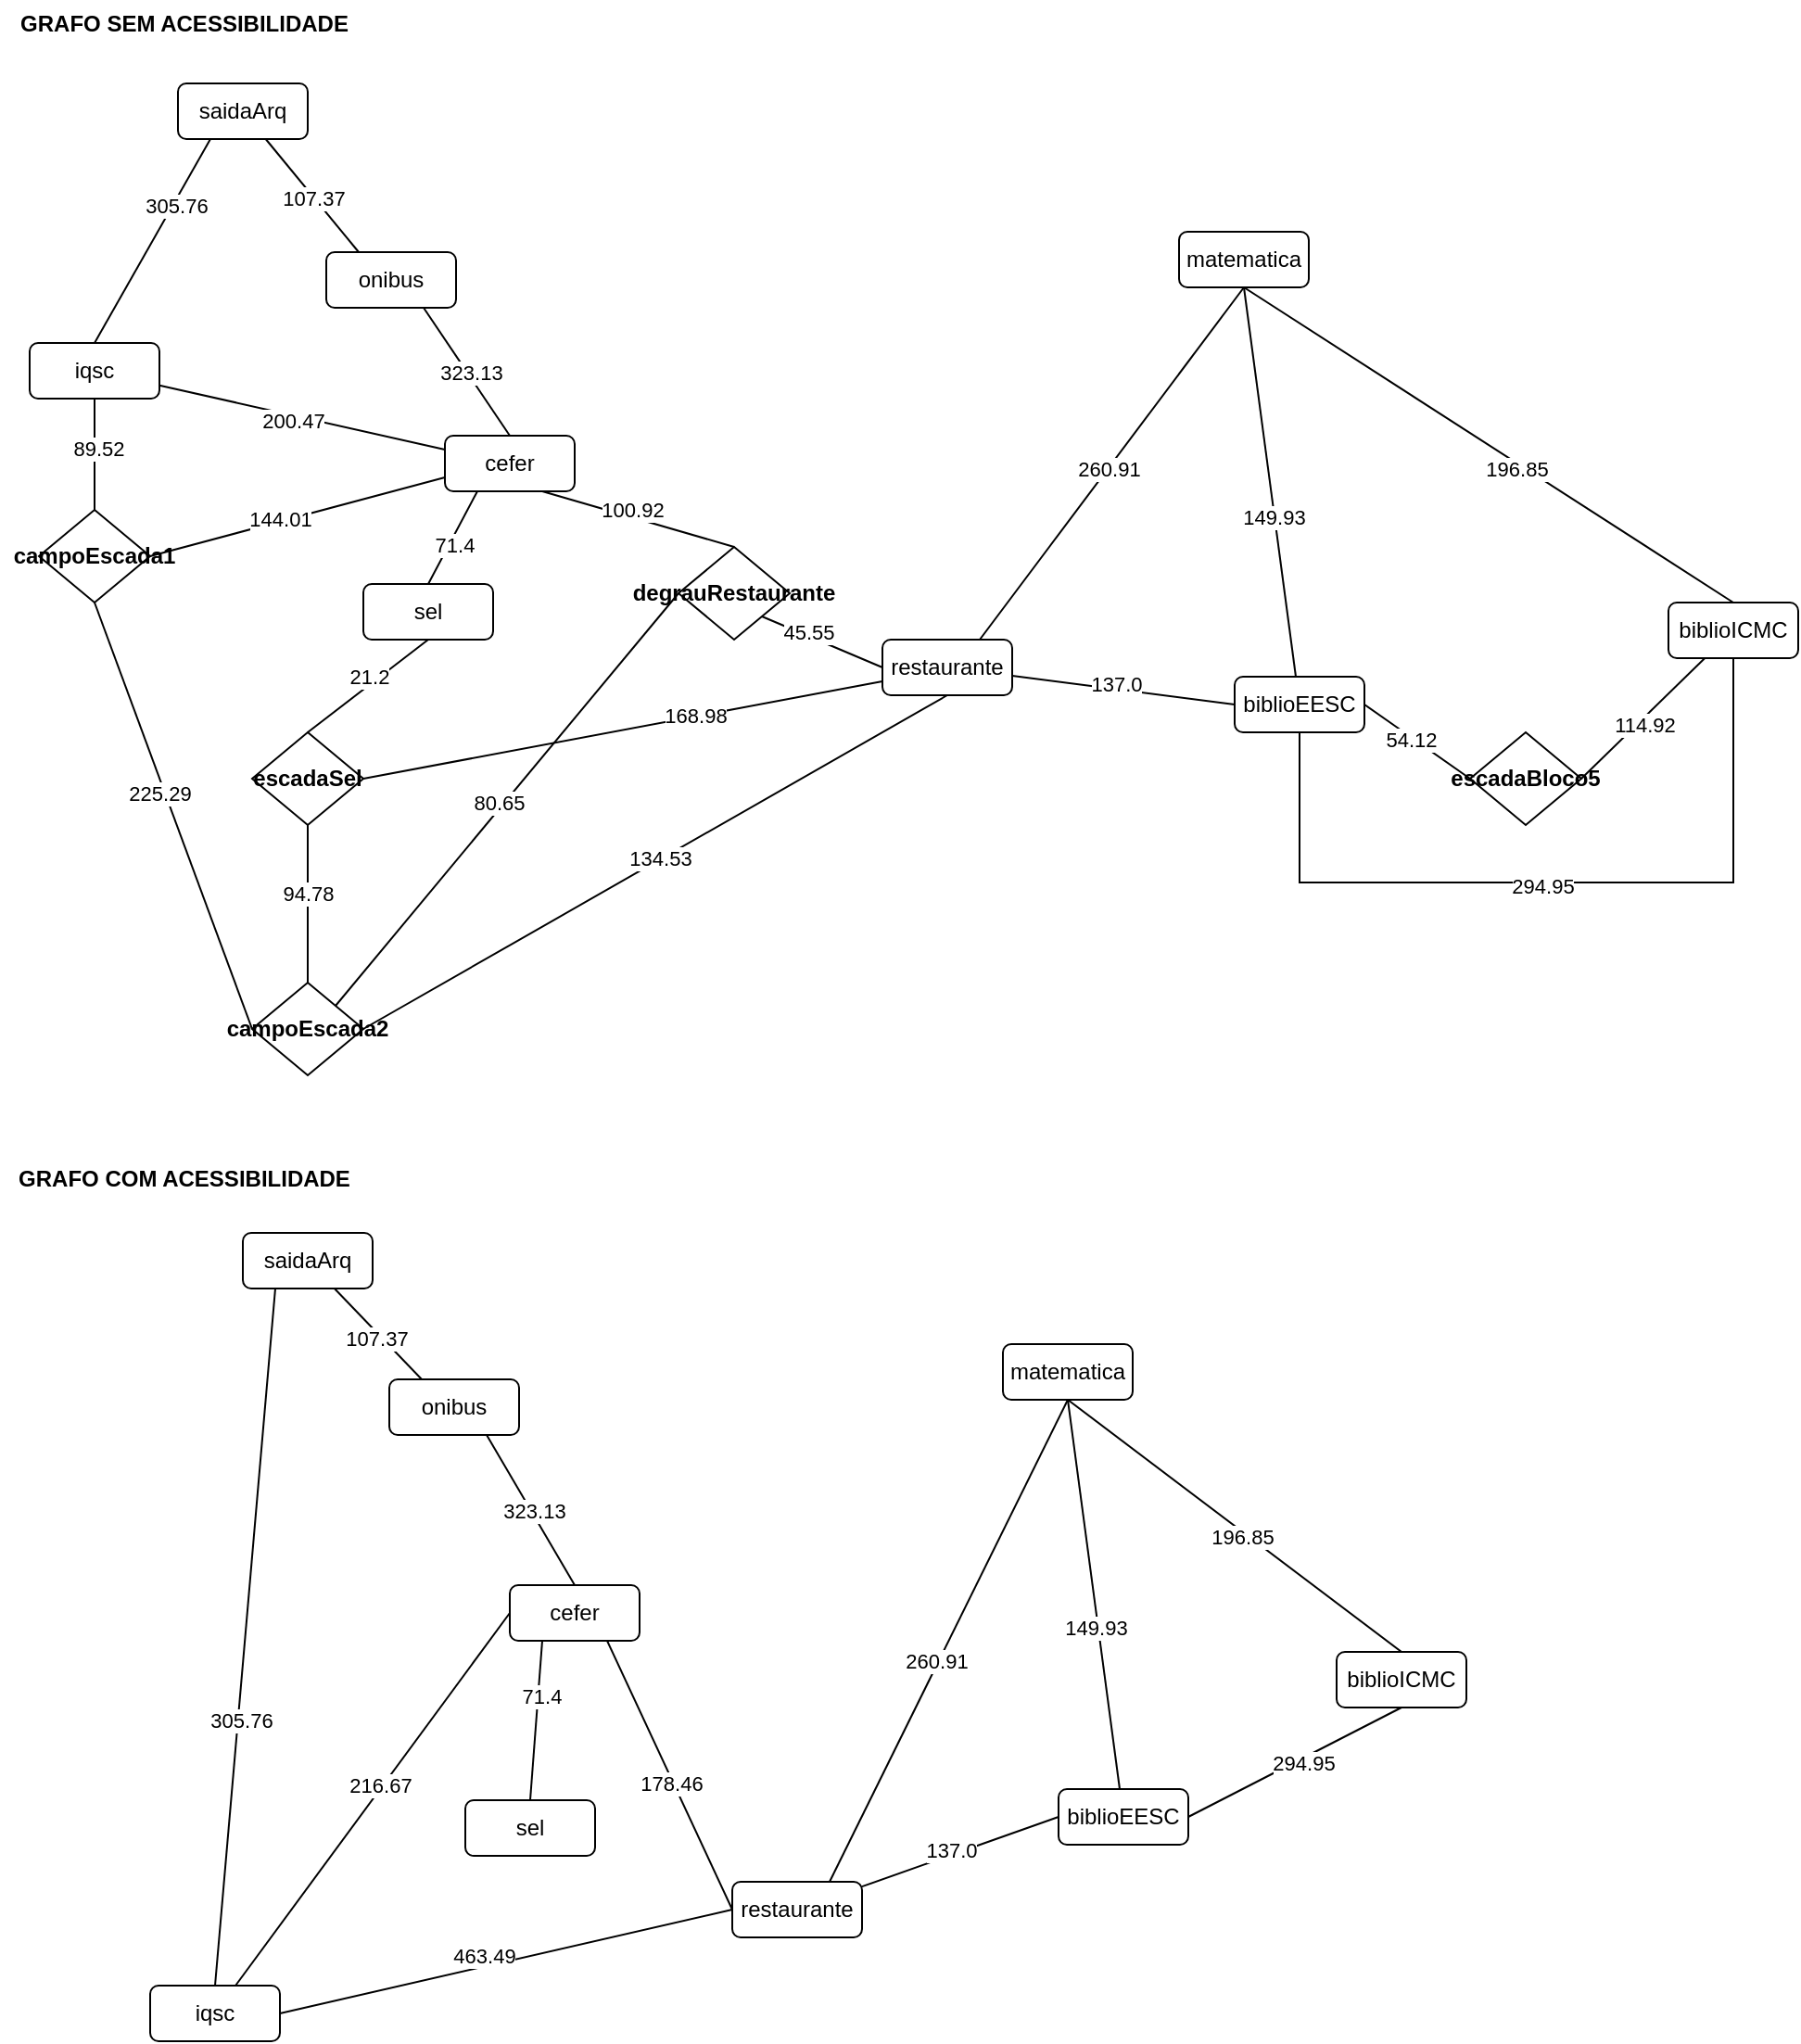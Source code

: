 <mxfile version="24.2.8" type="device">
  <diagram name="Página-1" id="zhBQ2vT0E0Bw0QXHDB5k">
    <mxGraphModel dx="880" dy="372" grid="0" gridSize="10" guides="1" tooltips="1" connect="1" arrows="1" fold="1" page="0" pageScale="1" pageWidth="827" pageHeight="1169" math="0" shadow="0">
      <root>
        <mxCell id="0" />
        <mxCell id="1" parent="0" />
        <mxCell id="oksww-_7QPB1_juGbVkQ-5" style="rounded=0;orthogonalLoop=1;jettySize=auto;html=1;entryX=0.25;entryY=0;entryDx=0;entryDy=0;endArrow=none;endFill=0;" parent="1" source="oksww-_7QPB1_juGbVkQ-2" target="oksww-_7QPB1_juGbVkQ-3" edge="1">
          <mxGeometry relative="1" as="geometry" />
        </mxCell>
        <mxCell id="oksww-_7QPB1_juGbVkQ-89" value="107.37" style="edgeLabel;html=1;align=center;verticalAlign=middle;resizable=0;points=[];" parent="oksww-_7QPB1_juGbVkQ-5" vertex="1" connectable="0">
          <mxGeometry x="0.024" relative="1" as="geometry">
            <mxPoint as="offset" />
          </mxGeometry>
        </mxCell>
        <mxCell id="oksww-_7QPB1_juGbVkQ-10" style="rounded=0;orthogonalLoop=1;jettySize=auto;html=1;exitX=0.25;exitY=1;exitDx=0;exitDy=0;entryX=0.5;entryY=0;entryDx=0;entryDy=0;endArrow=none;endFill=0;" parent="1" source="oksww-_7QPB1_juGbVkQ-2" target="oksww-_7QPB1_juGbVkQ-9" edge="1">
          <mxGeometry relative="1" as="geometry" />
        </mxCell>
        <mxCell id="oksww-_7QPB1_juGbVkQ-88" value="305.76" style="edgeLabel;html=1;align=center;verticalAlign=middle;resizable=0;points=[];" parent="oksww-_7QPB1_juGbVkQ-10" vertex="1" connectable="0">
          <mxGeometry x="-0.357" y="1" relative="1" as="geometry">
            <mxPoint as="offset" />
          </mxGeometry>
        </mxCell>
        <mxCell id="oksww-_7QPB1_juGbVkQ-2" value="saidaArq" style="rounded=1;whiteSpace=wrap;html=1;" parent="1" vertex="1">
          <mxGeometry x="130" y="49" width="70" height="30" as="geometry" />
        </mxCell>
        <mxCell id="oksww-_7QPB1_juGbVkQ-7" style="rounded=0;orthogonalLoop=1;jettySize=auto;html=1;exitX=0.75;exitY=1;exitDx=0;exitDy=0;entryX=0.5;entryY=0;entryDx=0;entryDy=0;endArrow=none;endFill=0;" parent="1" source="oksww-_7QPB1_juGbVkQ-3" target="oksww-_7QPB1_juGbVkQ-6" edge="1">
          <mxGeometry relative="1" as="geometry" />
        </mxCell>
        <mxCell id="oksww-_7QPB1_juGbVkQ-91" value="323.13" style="edgeLabel;html=1;align=center;verticalAlign=middle;resizable=0;points=[];" parent="oksww-_7QPB1_juGbVkQ-7" vertex="1" connectable="0">
          <mxGeometry x="0.033" y="2" relative="1" as="geometry">
            <mxPoint as="offset" />
          </mxGeometry>
        </mxCell>
        <mxCell id="oksww-_7QPB1_juGbVkQ-3" value="onibus" style="rounded=1;whiteSpace=wrap;html=1;" parent="1" vertex="1">
          <mxGeometry x="210" y="140" width="70" height="30" as="geometry" />
        </mxCell>
        <mxCell id="oksww-_7QPB1_juGbVkQ-6" value="cefer" style="rounded=1;whiteSpace=wrap;html=1;" parent="1" vertex="1">
          <mxGeometry x="274" y="239" width="70" height="30" as="geometry" />
        </mxCell>
        <mxCell id="oksww-_7QPB1_juGbVkQ-16" style="rounded=0;orthogonalLoop=1;jettySize=auto;html=1;exitX=0.5;exitY=1;exitDx=0;exitDy=0;entryX=0.5;entryY=0;entryDx=0;entryDy=0;endArrow=none;endFill=0;" parent="1" source="oksww-_7QPB1_juGbVkQ-9" target="oksww-_7QPB1_juGbVkQ-15" edge="1">
          <mxGeometry relative="1" as="geometry" />
        </mxCell>
        <mxCell id="vwch2zvILR5vdQ5iCqcV-2" value="89.52" style="edgeLabel;html=1;align=center;verticalAlign=middle;resizable=0;points=[];" vertex="1" connectable="0" parent="oksww-_7QPB1_juGbVkQ-16">
          <mxGeometry x="-0.114" y="2" relative="1" as="geometry">
            <mxPoint as="offset" />
          </mxGeometry>
        </mxCell>
        <mxCell id="oksww-_7QPB1_juGbVkQ-9" value="iqsc" style="rounded=1;whiteSpace=wrap;html=1;" parent="1" vertex="1">
          <mxGeometry x="50" y="189" width="70" height="30" as="geometry" />
        </mxCell>
        <mxCell id="oksww-_7QPB1_juGbVkQ-12" value="" style="endArrow=none;html=1;rounded=0;entryX=0;entryY=0.25;entryDx=0;entryDy=0;" parent="1" source="oksww-_7QPB1_juGbVkQ-9" target="oksww-_7QPB1_juGbVkQ-6" edge="1">
          <mxGeometry width="50" height="50" relative="1" as="geometry">
            <mxPoint x="120" y="254" as="sourcePoint" />
            <mxPoint x="190.711" y="204" as="targetPoint" />
          </mxGeometry>
        </mxCell>
        <mxCell id="oksww-_7QPB1_juGbVkQ-92" value="200.47" style="edgeLabel;html=1;align=center;verticalAlign=middle;resizable=0;points=[];" parent="oksww-_7QPB1_juGbVkQ-12" vertex="1" connectable="0">
          <mxGeometry x="-0.054" y="-3" relative="1" as="geometry">
            <mxPoint as="offset" />
          </mxGeometry>
        </mxCell>
        <mxCell id="oksww-_7QPB1_juGbVkQ-17" style="rounded=0;orthogonalLoop=1;jettySize=auto;html=1;exitX=1;exitY=0.5;exitDx=0;exitDy=0;entryX=0;entryY=0.75;entryDx=0;entryDy=0;endArrow=none;endFill=0;" parent="1" source="oksww-_7QPB1_juGbVkQ-15" target="oksww-_7QPB1_juGbVkQ-6" edge="1">
          <mxGeometry relative="1" as="geometry" />
        </mxCell>
        <mxCell id="oksww-_7QPB1_juGbVkQ-93" value="144.01" style="edgeLabel;html=1;align=center;verticalAlign=middle;resizable=0;points=[];" parent="oksww-_7QPB1_juGbVkQ-17" vertex="1" connectable="0">
          <mxGeometry x="-0.121" y="2" relative="1" as="geometry">
            <mxPoint as="offset" />
          </mxGeometry>
        </mxCell>
        <mxCell id="oksww-_7QPB1_juGbVkQ-15" value="&lt;b style=&quot;&quot;&gt;campoEscada1&lt;/b&gt;" style="rhombus;html=1;whiteSpace=wrap;" parent="1" vertex="1">
          <mxGeometry x="55" y="279" width="60" height="50" as="geometry" />
        </mxCell>
        <mxCell id="oksww-_7QPB1_juGbVkQ-19" style="rounded=0;orthogonalLoop=1;jettySize=auto;html=1;exitX=0.5;exitY=0;exitDx=0;exitDy=0;entryX=0.75;entryY=1;entryDx=0;entryDy=0;endArrow=none;endFill=0;" parent="1" source="oksww-_7QPB1_juGbVkQ-18" target="oksww-_7QPB1_juGbVkQ-6" edge="1">
          <mxGeometry relative="1" as="geometry" />
        </mxCell>
        <mxCell id="oksww-_7QPB1_juGbVkQ-116" value="100.92" style="edgeLabel;html=1;align=center;verticalAlign=middle;resizable=0;points=[];" parent="oksww-_7QPB1_juGbVkQ-19" vertex="1" connectable="0">
          <mxGeometry x="0.085" y="-4" relative="1" as="geometry">
            <mxPoint as="offset" />
          </mxGeometry>
        </mxCell>
        <mxCell id="oksww-_7QPB1_juGbVkQ-31" style="rounded=0;orthogonalLoop=1;jettySize=auto;html=1;exitX=1;exitY=1;exitDx=0;exitDy=0;entryX=0;entryY=0.5;entryDx=0;entryDy=0;endArrow=none;endFill=0;" parent="1" source="oksww-_7QPB1_juGbVkQ-18" target="oksww-_7QPB1_juGbVkQ-30" edge="1">
          <mxGeometry relative="1" as="geometry" />
        </mxCell>
        <mxCell id="oksww-_7QPB1_juGbVkQ-99" value="45.55" style="edgeLabel;html=1;align=center;verticalAlign=middle;resizable=0;points=[];" parent="oksww-_7QPB1_juGbVkQ-31" vertex="1" connectable="0">
          <mxGeometry x="-0.26" y="2" relative="1" as="geometry">
            <mxPoint as="offset" />
          </mxGeometry>
        </mxCell>
        <mxCell id="oksww-_7QPB1_juGbVkQ-18" value="&lt;b style=&quot;&quot;&gt;degrauRestaurante&lt;/b&gt;" style="rhombus;html=1;whiteSpace=wrap;" parent="1" vertex="1">
          <mxGeometry x="400" y="299" width="60" height="50" as="geometry" />
        </mxCell>
        <mxCell id="oksww-_7QPB1_juGbVkQ-26" style="rounded=0;orthogonalLoop=1;jettySize=auto;html=1;exitX=0;exitY=0.5;exitDx=0;exitDy=0;entryX=0.5;entryY=1;entryDx=0;entryDy=0;endArrow=none;endFill=0;" parent="1" source="oksww-_7QPB1_juGbVkQ-21" target="oksww-_7QPB1_juGbVkQ-15" edge="1">
          <mxGeometry relative="1" as="geometry" />
        </mxCell>
        <mxCell id="oksww-_7QPB1_juGbVkQ-95" value="225.29" style="edgeLabel;html=1;align=center;verticalAlign=middle;resizable=0;points=[];" parent="oksww-_7QPB1_juGbVkQ-26" vertex="1" connectable="0">
          <mxGeometry x="0.119" y="3" relative="1" as="geometry">
            <mxPoint as="offset" />
          </mxGeometry>
        </mxCell>
        <mxCell id="oksww-_7QPB1_juGbVkQ-27" style="rounded=0;orthogonalLoop=1;jettySize=auto;html=1;exitX=0.5;exitY=0;exitDx=0;exitDy=0;entryX=0.5;entryY=1;entryDx=0;entryDy=0;endArrow=none;endFill=0;" parent="1" source="oksww-_7QPB1_juGbVkQ-21" target="oksww-_7QPB1_juGbVkQ-24" edge="1">
          <mxGeometry relative="1" as="geometry" />
        </mxCell>
        <mxCell id="oksww-_7QPB1_juGbVkQ-125" value="94.78" style="edgeLabel;html=1;align=center;verticalAlign=middle;resizable=0;points=[];" parent="oksww-_7QPB1_juGbVkQ-27" vertex="1" connectable="0">
          <mxGeometry x="0.4" y="2" relative="1" as="geometry">
            <mxPoint x="2" y="11" as="offset" />
          </mxGeometry>
        </mxCell>
        <mxCell id="oksww-_7QPB1_juGbVkQ-28" style="rounded=0;orthogonalLoop=1;jettySize=auto;html=1;exitX=1;exitY=0;exitDx=0;exitDy=0;entryX=0;entryY=0.5;entryDx=0;entryDy=0;endArrow=none;endFill=0;" parent="1" source="oksww-_7QPB1_juGbVkQ-21" target="oksww-_7QPB1_juGbVkQ-18" edge="1">
          <mxGeometry relative="1" as="geometry" />
        </mxCell>
        <mxCell id="oksww-_7QPB1_juGbVkQ-97" value="80.65" style="edgeLabel;html=1;align=center;verticalAlign=middle;resizable=0;points=[];" parent="oksww-_7QPB1_juGbVkQ-28" vertex="1" connectable="0">
          <mxGeometry x="-0.028" y="3" relative="1" as="geometry">
            <mxPoint as="offset" />
          </mxGeometry>
        </mxCell>
        <mxCell id="oksww-_7QPB1_juGbVkQ-21" value="&lt;b style=&quot;&quot;&gt;campoEscada2&lt;/b&gt;" style="rhombus;html=1;whiteSpace=wrap;" parent="1" vertex="1">
          <mxGeometry x="170" y="534" width="60" height="50" as="geometry" />
        </mxCell>
        <mxCell id="oksww-_7QPB1_juGbVkQ-23" style="rounded=0;orthogonalLoop=1;jettySize=auto;html=1;exitX=0.5;exitY=0;exitDx=0;exitDy=0;entryX=0.25;entryY=1;entryDx=0;entryDy=0;endArrow=none;endFill=0;" parent="1" source="oksww-_7QPB1_juGbVkQ-22" target="oksww-_7QPB1_juGbVkQ-6" edge="1">
          <mxGeometry relative="1" as="geometry" />
        </mxCell>
        <mxCell id="oksww-_7QPB1_juGbVkQ-94" value="71.4" style="edgeLabel;html=1;align=center;verticalAlign=middle;resizable=0;points=[];" parent="oksww-_7QPB1_juGbVkQ-23" vertex="1" connectable="0">
          <mxGeometry x="-0.116" y="-2" relative="1" as="geometry">
            <mxPoint as="offset" />
          </mxGeometry>
        </mxCell>
        <mxCell id="oksww-_7QPB1_juGbVkQ-22" value="sel" style="rounded=1;whiteSpace=wrap;html=1;" parent="1" vertex="1">
          <mxGeometry x="230" y="319" width="70" height="30" as="geometry" />
        </mxCell>
        <mxCell id="oksww-_7QPB1_juGbVkQ-25" style="rounded=0;orthogonalLoop=1;jettySize=auto;html=1;exitX=0.5;exitY=0;exitDx=0;exitDy=0;entryX=0.5;entryY=1;entryDx=0;entryDy=0;endArrow=none;endFill=0;" parent="1" source="oksww-_7QPB1_juGbVkQ-24" target="oksww-_7QPB1_juGbVkQ-22" edge="1">
          <mxGeometry relative="1" as="geometry" />
        </mxCell>
        <mxCell id="oksww-_7QPB1_juGbVkQ-96" value="21.2" style="edgeLabel;html=1;align=center;verticalAlign=middle;resizable=0;points=[];" parent="oksww-_7QPB1_juGbVkQ-25" vertex="1" connectable="0">
          <mxGeometry x="0.072" y="4" relative="1" as="geometry">
            <mxPoint as="offset" />
          </mxGeometry>
        </mxCell>
        <mxCell id="oksww-_7QPB1_juGbVkQ-36" style="rounded=0;orthogonalLoop=1;jettySize=auto;html=1;exitX=1;exitY=0.5;exitDx=0;exitDy=0;entryX=0;entryY=0.75;entryDx=0;entryDy=0;endArrow=none;endFill=0;" parent="1" source="oksww-_7QPB1_juGbVkQ-24" target="oksww-_7QPB1_juGbVkQ-30" edge="1">
          <mxGeometry relative="1" as="geometry" />
        </mxCell>
        <mxCell id="oksww-_7QPB1_juGbVkQ-100" value="168.98" style="edgeLabel;html=1;align=center;verticalAlign=middle;resizable=0;points=[];" parent="oksww-_7QPB1_juGbVkQ-36" vertex="1" connectable="0">
          <mxGeometry x="0.279" y="1" relative="1" as="geometry">
            <mxPoint as="offset" />
          </mxGeometry>
        </mxCell>
        <mxCell id="oksww-_7QPB1_juGbVkQ-24" value="&lt;b style=&quot;&quot;&gt;escadaSel&lt;/b&gt;" style="rhombus;html=1;whiteSpace=wrap;" parent="1" vertex="1">
          <mxGeometry x="170" y="399" width="60" height="50" as="geometry" />
        </mxCell>
        <mxCell id="oksww-_7QPB1_juGbVkQ-41" style="rounded=0;orthogonalLoop=1;jettySize=auto;html=1;entryX=0;entryY=0.5;entryDx=0;entryDy=0;endArrow=none;endFill=0;" parent="1" source="oksww-_7QPB1_juGbVkQ-30" target="oksww-_7QPB1_juGbVkQ-39" edge="1">
          <mxGeometry relative="1" as="geometry" />
        </mxCell>
        <mxCell id="oksww-_7QPB1_juGbVkQ-104" value="137.0" style="edgeLabel;html=1;align=center;verticalAlign=middle;resizable=0;points=[];" parent="oksww-_7QPB1_juGbVkQ-41" vertex="1" connectable="0">
          <mxGeometry x="-0.077" y="3" relative="1" as="geometry">
            <mxPoint as="offset" />
          </mxGeometry>
        </mxCell>
        <mxCell id="oksww-_7QPB1_juGbVkQ-42" style="rounded=0;orthogonalLoop=1;jettySize=auto;html=1;exitX=0.75;exitY=0;exitDx=0;exitDy=0;entryX=0.5;entryY=1;entryDx=0;entryDy=0;endArrow=none;endFill=0;" parent="1" source="oksww-_7QPB1_juGbVkQ-30" target="oksww-_7QPB1_juGbVkQ-38" edge="1">
          <mxGeometry relative="1" as="geometry" />
        </mxCell>
        <mxCell id="oksww-_7QPB1_juGbVkQ-101" value="260.91" style="edgeLabel;html=1;align=center;verticalAlign=middle;resizable=0;points=[];" parent="oksww-_7QPB1_juGbVkQ-42" vertex="1" connectable="0">
          <mxGeometry x="-0.028" relative="1" as="geometry">
            <mxPoint as="offset" />
          </mxGeometry>
        </mxCell>
        <mxCell id="oksww-_7QPB1_juGbVkQ-30" value="restaurante" style="rounded=1;whiteSpace=wrap;html=1;" parent="1" vertex="1">
          <mxGeometry x="510" y="349" width="70" height="30" as="geometry" />
        </mxCell>
        <mxCell id="oksww-_7QPB1_juGbVkQ-34" style="rounded=0;orthogonalLoop=1;jettySize=auto;html=1;exitX=1;exitY=0.5;exitDx=0;exitDy=0;entryX=0.5;entryY=1;entryDx=0;entryDy=0;endArrow=none;endFill=0;" parent="1" source="oksww-_7QPB1_juGbVkQ-21" target="oksww-_7QPB1_juGbVkQ-30" edge="1">
          <mxGeometry relative="1" as="geometry" />
        </mxCell>
        <mxCell id="oksww-_7QPB1_juGbVkQ-98" value="134.53" style="edgeLabel;html=1;align=center;verticalAlign=middle;resizable=0;points=[];" parent="oksww-_7QPB1_juGbVkQ-34" vertex="1" connectable="0">
          <mxGeometry x="0.02" y="1" relative="1" as="geometry">
            <mxPoint as="offset" />
          </mxGeometry>
        </mxCell>
        <mxCell id="oksww-_7QPB1_juGbVkQ-38" value="matematica" style="rounded=1;whiteSpace=wrap;html=1;" parent="1" vertex="1">
          <mxGeometry x="670" y="129" width="70" height="30" as="geometry" />
        </mxCell>
        <mxCell id="oksww-_7QPB1_juGbVkQ-46" style="rounded=0;orthogonalLoop=1;jettySize=auto;html=1;exitX=1;exitY=0.5;exitDx=0;exitDy=0;entryX=0;entryY=0.5;entryDx=0;entryDy=0;endArrow=none;endFill=0;" parent="1" source="oksww-_7QPB1_juGbVkQ-39" target="oksww-_7QPB1_juGbVkQ-45" edge="1">
          <mxGeometry relative="1" as="geometry" />
        </mxCell>
        <mxCell id="oksww-_7QPB1_juGbVkQ-105" value="54.12" style="edgeLabel;html=1;align=center;verticalAlign=middle;resizable=0;points=[];" parent="oksww-_7QPB1_juGbVkQ-46" vertex="1" connectable="0">
          <mxGeometry x="-0.111" y="-1" relative="1" as="geometry">
            <mxPoint as="offset" />
          </mxGeometry>
        </mxCell>
        <mxCell id="oksww-_7QPB1_juGbVkQ-107" style="edgeStyle=orthogonalEdgeStyle;rounded=0;orthogonalLoop=1;jettySize=auto;html=1;entryX=0.5;entryY=1;entryDx=0;entryDy=0;endArrow=none;endFill=0;" parent="1" source="oksww-_7QPB1_juGbVkQ-39" target="oksww-_7QPB1_juGbVkQ-40" edge="1">
          <mxGeometry relative="1" as="geometry">
            <Array as="points">
              <mxPoint x="735" y="480" />
              <mxPoint x="969" y="480" />
            </Array>
          </mxGeometry>
        </mxCell>
        <mxCell id="oksww-_7QPB1_juGbVkQ-108" value="294.95" style="edgeLabel;html=1;align=center;verticalAlign=middle;resizable=0;points=[];" parent="oksww-_7QPB1_juGbVkQ-107" vertex="1" connectable="0">
          <mxGeometry x="-0.027" y="-2" relative="1" as="geometry">
            <mxPoint as="offset" />
          </mxGeometry>
        </mxCell>
        <mxCell id="oksww-_7QPB1_juGbVkQ-39" value="biblioEESC" style="rounded=1;whiteSpace=wrap;html=1;" parent="1" vertex="1">
          <mxGeometry x="700" y="369" width="70" height="30" as="geometry" />
        </mxCell>
        <mxCell id="oksww-_7QPB1_juGbVkQ-43" style="rounded=0;orthogonalLoop=1;jettySize=auto;html=1;exitX=0.5;exitY=0;exitDx=0;exitDy=0;entryX=0.5;entryY=1;entryDx=0;entryDy=0;endArrow=none;endFill=0;" parent="1" source="oksww-_7QPB1_juGbVkQ-40" target="oksww-_7QPB1_juGbVkQ-38" edge="1">
          <mxGeometry relative="1" as="geometry" />
        </mxCell>
        <mxCell id="oksww-_7QPB1_juGbVkQ-120" value="196.85" style="edgeLabel;html=1;align=center;verticalAlign=middle;resizable=0;points=[];" parent="oksww-_7QPB1_juGbVkQ-43" vertex="1" connectable="0">
          <mxGeometry x="-0.117" y="2" relative="1" as="geometry">
            <mxPoint y="1" as="offset" />
          </mxGeometry>
        </mxCell>
        <mxCell id="oksww-_7QPB1_juGbVkQ-47" style="rounded=0;orthogonalLoop=1;jettySize=auto;html=1;entryX=1;entryY=0.5;entryDx=0;entryDy=0;endArrow=none;endFill=0;" parent="1" source="oksww-_7QPB1_juGbVkQ-40" target="oksww-_7QPB1_juGbVkQ-45" edge="1">
          <mxGeometry relative="1" as="geometry" />
        </mxCell>
        <mxCell id="oksww-_7QPB1_juGbVkQ-106" value="114.92" style="edgeLabel;html=1;align=center;verticalAlign=middle;resizable=0;points=[];" parent="oksww-_7QPB1_juGbVkQ-47" vertex="1" connectable="0">
          <mxGeometry x="0.043" y="2" relative="1" as="geometry">
            <mxPoint as="offset" />
          </mxGeometry>
        </mxCell>
        <mxCell id="oksww-_7QPB1_juGbVkQ-40" value="biblioICMC" style="rounded=1;whiteSpace=wrap;html=1;" parent="1" vertex="1">
          <mxGeometry x="934" y="329" width="70" height="30" as="geometry" />
        </mxCell>
        <mxCell id="oksww-_7QPB1_juGbVkQ-45" value="&lt;b style=&quot;&quot;&gt;escadaBloco5&lt;/b&gt;" style="rhombus;html=1;whiteSpace=wrap;" parent="1" vertex="1">
          <mxGeometry x="827" y="399" width="60" height="50" as="geometry" />
        </mxCell>
        <mxCell id="oksww-_7QPB1_juGbVkQ-48" style="rounded=0;orthogonalLoop=1;jettySize=auto;html=1;entryX=0.5;entryY=1;entryDx=0;entryDy=0;endArrow=none;endFill=0;" parent="1" source="oksww-_7QPB1_juGbVkQ-39" target="oksww-_7QPB1_juGbVkQ-38" edge="1">
          <mxGeometry relative="1" as="geometry" />
        </mxCell>
        <mxCell id="oksww-_7QPB1_juGbVkQ-102" value="149.93" style="edgeLabel;html=1;align=center;verticalAlign=middle;resizable=0;points=[];" parent="oksww-_7QPB1_juGbVkQ-48" vertex="1" connectable="0">
          <mxGeometry x="-0.181" y="1" relative="1" as="geometry">
            <mxPoint as="offset" />
          </mxGeometry>
        </mxCell>
        <mxCell id="oksww-_7QPB1_juGbVkQ-50" style="rounded=0;orthogonalLoop=1;jettySize=auto;html=1;entryX=0.25;entryY=0;entryDx=0;entryDy=0;endArrow=none;endFill=0;" parent="1" source="oksww-_7QPB1_juGbVkQ-52" target="oksww-_7QPB1_juGbVkQ-54" edge="1">
          <mxGeometry relative="1" as="geometry" />
        </mxCell>
        <mxCell id="oksww-_7QPB1_juGbVkQ-109" value="107.37" style="edgeLabel;html=1;align=center;verticalAlign=middle;resizable=0;points=[];" parent="oksww-_7QPB1_juGbVkQ-50" vertex="1" connectable="0">
          <mxGeometry x="0.019" y="-2" relative="1" as="geometry">
            <mxPoint as="offset" />
          </mxGeometry>
        </mxCell>
        <mxCell id="oksww-_7QPB1_juGbVkQ-51" style="rounded=0;orthogonalLoop=1;jettySize=auto;html=1;exitX=0.25;exitY=1;exitDx=0;exitDy=0;entryX=0.5;entryY=0;entryDx=0;entryDy=0;endArrow=none;endFill=0;" parent="1" source="oksww-_7QPB1_juGbVkQ-52" target="oksww-_7QPB1_juGbVkQ-57" edge="1">
          <mxGeometry relative="1" as="geometry" />
        </mxCell>
        <mxCell id="oksww-_7QPB1_juGbVkQ-111" value="305.76" style="edgeLabel;html=1;align=center;verticalAlign=middle;resizable=0;points=[];" parent="oksww-_7QPB1_juGbVkQ-51" vertex="1" connectable="0">
          <mxGeometry x="0.238" y="1" relative="1" as="geometry">
            <mxPoint as="offset" />
          </mxGeometry>
        </mxCell>
        <mxCell id="oksww-_7QPB1_juGbVkQ-52" value="saidaArq" style="rounded=1;whiteSpace=wrap;html=1;" parent="1" vertex="1">
          <mxGeometry x="165" y="669" width="70" height="30" as="geometry" />
        </mxCell>
        <mxCell id="oksww-_7QPB1_juGbVkQ-53" style="rounded=0;orthogonalLoop=1;jettySize=auto;html=1;exitX=0.75;exitY=1;exitDx=0;exitDy=0;entryX=0.5;entryY=0;entryDx=0;entryDy=0;endArrow=none;endFill=0;" parent="1" source="oksww-_7QPB1_juGbVkQ-54" target="oksww-_7QPB1_juGbVkQ-55" edge="1">
          <mxGeometry relative="1" as="geometry" />
        </mxCell>
        <mxCell id="oksww-_7QPB1_juGbVkQ-110" value="323.13" style="edgeLabel;html=1;align=center;verticalAlign=middle;resizable=0;points=[];" parent="oksww-_7QPB1_juGbVkQ-53" vertex="1" connectable="0">
          <mxGeometry x="0.019" y="1" relative="1" as="geometry">
            <mxPoint as="offset" />
          </mxGeometry>
        </mxCell>
        <mxCell id="oksww-_7QPB1_juGbVkQ-54" value="onibus" style="rounded=1;whiteSpace=wrap;html=1;" parent="1" vertex="1">
          <mxGeometry x="244" y="748" width="70" height="30" as="geometry" />
        </mxCell>
        <mxCell id="oksww-_7QPB1_juGbVkQ-55" value="cefer" style="rounded=1;whiteSpace=wrap;html=1;" parent="1" vertex="1">
          <mxGeometry x="309" y="859" width="70" height="30" as="geometry" />
        </mxCell>
        <mxCell id="oksww-_7QPB1_juGbVkQ-87" style="rounded=0;orthogonalLoop=1;jettySize=auto;html=1;exitX=1;exitY=0.5;exitDx=0;exitDy=0;entryX=0;entryY=0.5;entryDx=0;entryDy=0;endArrow=none;endFill=0;" parent="1" source="oksww-_7QPB1_juGbVkQ-57" target="oksww-_7QPB1_juGbVkQ-75" edge="1">
          <mxGeometry relative="1" as="geometry" />
        </mxCell>
        <mxCell id="oksww-_7QPB1_juGbVkQ-112" value="463.49" style="edgeLabel;html=1;align=center;verticalAlign=middle;resizable=0;points=[];" parent="oksww-_7QPB1_juGbVkQ-87" vertex="1" connectable="0">
          <mxGeometry x="-0.029" y="6" relative="1" as="geometry">
            <mxPoint x="-7" y="2" as="offset" />
          </mxGeometry>
        </mxCell>
        <mxCell id="oksww-_7QPB1_juGbVkQ-57" value="iqsc" style="rounded=1;whiteSpace=wrap;html=1;" parent="1" vertex="1">
          <mxGeometry x="115" y="1075" width="70" height="30" as="geometry" />
        </mxCell>
        <mxCell id="oksww-_7QPB1_juGbVkQ-58" value="" style="endArrow=none;html=1;rounded=0;entryX=0;entryY=0.5;entryDx=0;entryDy=0;" parent="1" source="oksww-_7QPB1_juGbVkQ-57" target="oksww-_7QPB1_juGbVkQ-55" edge="1">
          <mxGeometry width="50" height="50" relative="1" as="geometry">
            <mxPoint x="155" y="874" as="sourcePoint" />
            <mxPoint x="225.711" y="824" as="targetPoint" />
          </mxGeometry>
        </mxCell>
        <mxCell id="vwch2zvILR5vdQ5iCqcV-1" value="216.67" style="edgeLabel;html=1;align=center;verticalAlign=middle;resizable=0;points=[];" vertex="1" connectable="0" parent="oksww-_7QPB1_juGbVkQ-58">
          <mxGeometry x="0.065" y="2" relative="1" as="geometry">
            <mxPoint as="offset" />
          </mxGeometry>
        </mxCell>
        <mxCell id="oksww-_7QPB1_juGbVkQ-61" style="rounded=0;orthogonalLoop=1;jettySize=auto;html=1;exitX=0;exitY=0.5;exitDx=0;exitDy=0;entryX=0.75;entryY=1;entryDx=0;entryDy=0;endArrow=none;endFill=0;" parent="1" source="oksww-_7QPB1_juGbVkQ-75" target="oksww-_7QPB1_juGbVkQ-55" edge="1">
          <mxGeometry relative="1" as="geometry">
            <mxPoint x="465" y="919" as="sourcePoint" />
          </mxGeometry>
        </mxCell>
        <mxCell id="oksww-_7QPB1_juGbVkQ-113" value="178.46" style="edgeLabel;html=1;align=center;verticalAlign=middle;resizable=0;points=[];" parent="oksww-_7QPB1_juGbVkQ-61" vertex="1" connectable="0">
          <mxGeometry x="-0.051" y="1" relative="1" as="geometry">
            <mxPoint as="offset" />
          </mxGeometry>
        </mxCell>
        <mxCell id="oksww-_7QPB1_juGbVkQ-68" style="rounded=0;orthogonalLoop=1;jettySize=auto;html=1;exitX=0.5;exitY=0;exitDx=0;exitDy=0;entryX=0.25;entryY=1;entryDx=0;entryDy=0;endArrow=none;endFill=0;" parent="1" source="oksww-_7QPB1_juGbVkQ-69" target="oksww-_7QPB1_juGbVkQ-55" edge="1">
          <mxGeometry relative="1" as="geometry" />
        </mxCell>
        <mxCell id="oksww-_7QPB1_juGbVkQ-123" value="71.4" style="edgeLabel;html=1;align=center;verticalAlign=middle;resizable=0;points=[];" parent="oksww-_7QPB1_juGbVkQ-68" vertex="1" connectable="0">
          <mxGeometry x="0.306" y="-1" relative="1" as="geometry">
            <mxPoint as="offset" />
          </mxGeometry>
        </mxCell>
        <mxCell id="oksww-_7QPB1_juGbVkQ-69" value="sel" style="rounded=1;whiteSpace=wrap;html=1;" parent="1" vertex="1">
          <mxGeometry x="285" y="975" width="70" height="30" as="geometry" />
        </mxCell>
        <mxCell id="oksww-_7QPB1_juGbVkQ-73" style="rounded=0;orthogonalLoop=1;jettySize=auto;html=1;entryX=0;entryY=0.5;entryDx=0;entryDy=0;endArrow=none;endFill=0;" parent="1" source="oksww-_7QPB1_juGbVkQ-75" target="oksww-_7QPB1_juGbVkQ-79" edge="1">
          <mxGeometry relative="1" as="geometry" />
        </mxCell>
        <mxCell id="oksww-_7QPB1_juGbVkQ-124" value="137.0" style="edgeLabel;html=1;align=center;verticalAlign=middle;resizable=0;points=[];" parent="oksww-_7QPB1_juGbVkQ-73" vertex="1" connectable="0">
          <mxGeometry x="-0.083" y="3" relative="1" as="geometry">
            <mxPoint as="offset" />
          </mxGeometry>
        </mxCell>
        <mxCell id="oksww-_7QPB1_juGbVkQ-74" style="rounded=0;orthogonalLoop=1;jettySize=auto;html=1;exitX=0.75;exitY=0;exitDx=0;exitDy=0;entryX=0.5;entryY=1;entryDx=0;entryDy=0;endArrow=none;endFill=0;" parent="1" source="oksww-_7QPB1_juGbVkQ-75" target="oksww-_7QPB1_juGbVkQ-77" edge="1">
          <mxGeometry relative="1" as="geometry" />
        </mxCell>
        <mxCell id="oksww-_7QPB1_juGbVkQ-117" value="260.91" style="edgeLabel;html=1;align=center;verticalAlign=middle;resizable=0;points=[];" parent="oksww-_7QPB1_juGbVkQ-74" vertex="1" connectable="0">
          <mxGeometry x="-0.085" y="2" relative="1" as="geometry">
            <mxPoint as="offset" />
          </mxGeometry>
        </mxCell>
        <mxCell id="oksww-_7QPB1_juGbVkQ-75" value="restaurante" style="rounded=1;whiteSpace=wrap;html=1;" parent="1" vertex="1">
          <mxGeometry x="429" y="1019" width="70" height="30" as="geometry" />
        </mxCell>
        <mxCell id="oksww-_7QPB1_juGbVkQ-77" value="matematica" style="rounded=1;whiteSpace=wrap;html=1;" parent="1" vertex="1">
          <mxGeometry x="575" y="729" width="70" height="30" as="geometry" />
        </mxCell>
        <mxCell id="oksww-_7QPB1_juGbVkQ-86" style="rounded=0;orthogonalLoop=1;jettySize=auto;html=1;exitX=1;exitY=0.5;exitDx=0;exitDy=0;entryX=0.5;entryY=1;entryDx=0;entryDy=0;endArrow=none;endFill=0;" parent="1" source="oksww-_7QPB1_juGbVkQ-79" target="oksww-_7QPB1_juGbVkQ-82" edge="1">
          <mxGeometry relative="1" as="geometry" />
        </mxCell>
        <mxCell id="oksww-_7QPB1_juGbVkQ-119" value="294.95" style="edgeLabel;html=1;align=center;verticalAlign=middle;resizable=0;points=[];" parent="oksww-_7QPB1_juGbVkQ-86" vertex="1" connectable="0">
          <mxGeometry x="0.056" y="-2" relative="1" as="geometry">
            <mxPoint as="offset" />
          </mxGeometry>
        </mxCell>
        <mxCell id="oksww-_7QPB1_juGbVkQ-79" value="biblioEESC" style="rounded=1;whiteSpace=wrap;html=1;" parent="1" vertex="1">
          <mxGeometry x="605" y="969" width="70" height="30" as="geometry" />
        </mxCell>
        <mxCell id="oksww-_7QPB1_juGbVkQ-80" style="rounded=0;orthogonalLoop=1;jettySize=auto;html=1;exitX=0.5;exitY=0;exitDx=0;exitDy=0;entryX=0.5;entryY=1;entryDx=0;entryDy=0;endArrow=none;endFill=0;" parent="1" source="oksww-_7QPB1_juGbVkQ-82" target="oksww-_7QPB1_juGbVkQ-77" edge="1">
          <mxGeometry relative="1" as="geometry" />
        </mxCell>
        <mxCell id="oksww-_7QPB1_juGbVkQ-121" value="196.85" style="edgeLabel;html=1;align=center;verticalAlign=middle;resizable=0;points=[];" parent="oksww-_7QPB1_juGbVkQ-80" vertex="1" connectable="0">
          <mxGeometry x="-0.056" y="2" relative="1" as="geometry">
            <mxPoint as="offset" />
          </mxGeometry>
        </mxCell>
        <mxCell id="oksww-_7QPB1_juGbVkQ-82" value="biblioICMC" style="rounded=1;whiteSpace=wrap;html=1;" parent="1" vertex="1">
          <mxGeometry x="755" y="895" width="70" height="30" as="geometry" />
        </mxCell>
        <mxCell id="oksww-_7QPB1_juGbVkQ-84" style="rounded=0;orthogonalLoop=1;jettySize=auto;html=1;entryX=0.5;entryY=1;entryDx=0;entryDy=0;endArrow=none;endFill=0;" parent="1" source="oksww-_7QPB1_juGbVkQ-79" target="oksww-_7QPB1_juGbVkQ-77" edge="1">
          <mxGeometry relative="1" as="geometry" />
        </mxCell>
        <mxCell id="oksww-_7QPB1_juGbVkQ-122" value="149.93" style="edgeLabel;html=1;align=center;verticalAlign=middle;resizable=0;points=[];" parent="oksww-_7QPB1_juGbVkQ-84" vertex="1" connectable="0">
          <mxGeometry x="-0.165" y="2" relative="1" as="geometry">
            <mxPoint as="offset" />
          </mxGeometry>
        </mxCell>
        <mxCell id="oksww-_7QPB1_juGbVkQ-126" value="&lt;b&gt;GRAFO SEM ACESSIBILIDADE&lt;/b&gt;" style="text;html=1;align=center;verticalAlign=middle;resizable=0;points=[];autosize=1;strokeColor=none;fillColor=none;" parent="1" vertex="1">
          <mxGeometry x="35" y="4" width="195" height="26" as="geometry" />
        </mxCell>
        <mxCell id="oksww-_7QPB1_juGbVkQ-127" value="&lt;b&gt;GRAFO COM ACESSIBILIDADE&lt;/b&gt;" style="text;html=1;align=center;verticalAlign=middle;resizable=0;points=[];autosize=1;strokeColor=none;fillColor=none;" parent="1" vertex="1">
          <mxGeometry x="34" y="627" width="197" height="26" as="geometry" />
        </mxCell>
      </root>
    </mxGraphModel>
  </diagram>
</mxfile>
